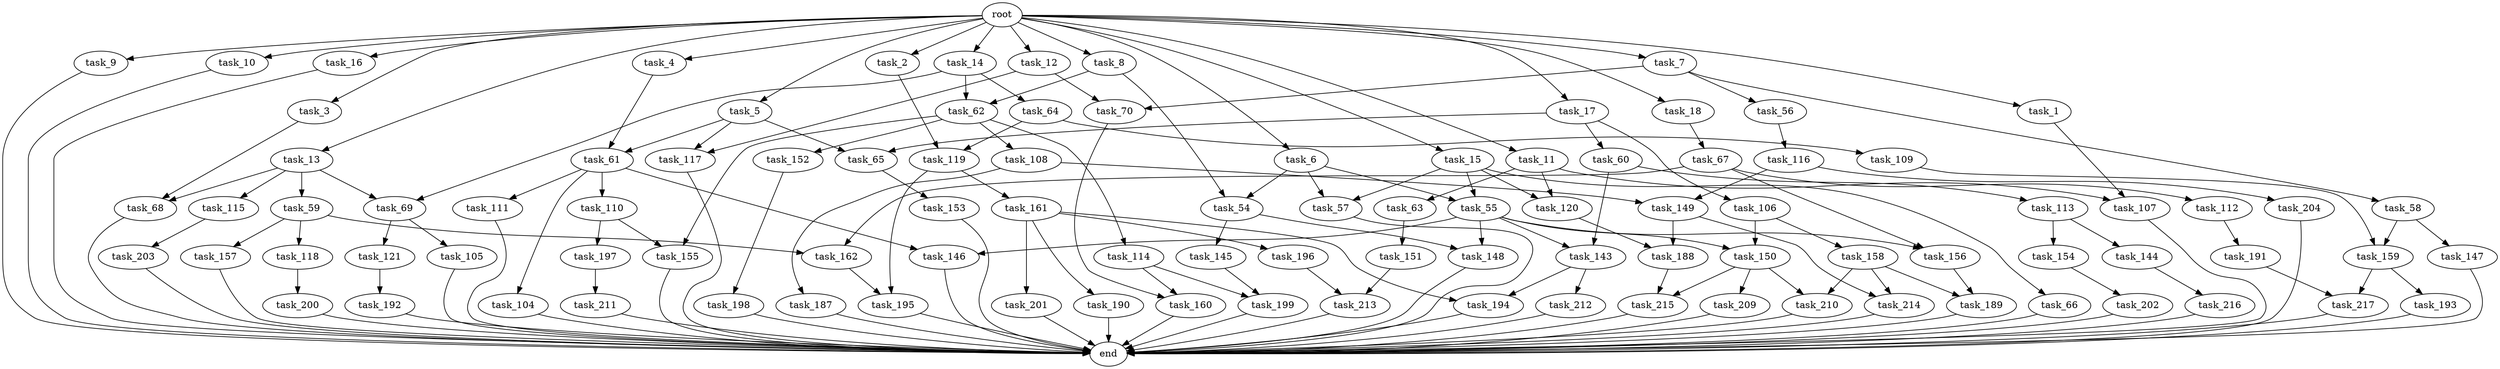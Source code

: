 digraph G {
  root [size="0.000000"];
  task_1 [size="10.240000"];
  task_2 [size="10.240000"];
  task_3 [size="10.240000"];
  task_4 [size="10.240000"];
  task_5 [size="10.240000"];
  task_6 [size="10.240000"];
  task_7 [size="10.240000"];
  task_8 [size="10.240000"];
  task_9 [size="10.240000"];
  task_10 [size="10.240000"];
  task_11 [size="10.240000"];
  task_12 [size="10.240000"];
  task_13 [size="10.240000"];
  task_14 [size="10.240000"];
  task_15 [size="10.240000"];
  task_16 [size="10.240000"];
  task_17 [size="10.240000"];
  task_18 [size="10.240000"];
  task_54 [size="5239860101.120000"];
  task_55 [size="5239860101.120000"];
  task_56 [size="4209067950.080000"];
  task_57 [size="5239860101.120000"];
  task_58 [size="4209067950.080000"];
  task_59 [size="8589934592.000000"];
  task_60 [size="2147483648.000000"];
  task_61 [size="9105330667.520000"];
  task_62 [size="2920577761.280000"];
  task_63 [size="8589934592.000000"];
  task_64 [size="773094113.280000"];
  task_65 [size="9105330667.520000"];
  task_66 [size="2147483648.000000"];
  task_67 [size="1374389534.720000"];
  task_68 [size="9363028705.280001"];
  task_69 [size="9363028705.280001"];
  task_70 [size="5583457484.800000"];
  task_104 [size="773094113.280000"];
  task_105 [size="2147483648.000000"];
  task_106 [size="2147483648.000000"];
  task_107 [size="10737418240.000000"];
  task_108 [size="5497558138.880000"];
  task_109 [size="1374389534.720000"];
  task_110 [size="773094113.280000"];
  task_111 [size="773094113.280000"];
  task_112 [size="343597383.680000"];
  task_113 [size="343597383.680000"];
  task_114 [size="5497558138.880000"];
  task_115 [size="8589934592.000000"];
  task_116 [size="773094113.280000"];
  task_117 [size="8332236554.240000"];
  task_118 [size="773094113.280000"];
  task_119 [size="1717986918.400000"];
  task_120 [size="10737418240.000000"];
  task_121 [size="2147483648.000000"];
  task_143 [size="687194767.360000"];
  task_144 [size="773094113.280000"];
  task_145 [size="5497558138.880000"];
  task_146 [size="1116691496.960000"];
  task_147 [size="773094113.280000"];
  task_148 [size="5841155522.560000"];
  task_149 [size="9105330667.520000"];
  task_150 [size="687194767.360000"];
  task_151 [size="1374389534.720000"];
  task_152 [size="5497558138.880000"];
  task_153 [size="6957847019.520000"];
  task_154 [size="773094113.280000"];
  task_155 [size="14087492730.880001"];
  task_156 [size="687194767.360000"];
  task_157 [size="773094113.280000"];
  task_158 [size="343597383.680000"];
  task_159 [size="9363028705.280001"];
  task_160 [size="2920577761.280000"];
  task_161 [size="343597383.680000"];
  task_162 [size="1116691496.960000"];
  task_187 [size="2147483648.000000"];
  task_188 [size="8418135900.160000"];
  task_189 [size="1116691496.960000"];
  task_190 [size="5497558138.880000"];
  task_191 [size="343597383.680000"];
  task_192 [size="8589934592.000000"];
  task_193 [size="1374389534.720000"];
  task_194 [size="7645041786.880000"];
  task_195 [size="2491081031.680000"];
  task_196 [size="5497558138.880000"];
  task_197 [size="8589934592.000000"];
  task_198 [size="3092376453.120000"];
  task_199 [size="2920577761.280000"];
  task_200 [size="773094113.280000"];
  task_201 [size="5497558138.880000"];
  task_202 [size="5497558138.880000"];
  task_203 [size="8589934592.000000"];
  task_204 [size="6957847019.520000"];
  task_209 [size="6957847019.520000"];
  task_210 [size="7301444403.200000"];
  task_211 [size="3092376453.120000"];
  task_212 [size="2147483648.000000"];
  task_213 [size="9706626088.960001"];
  task_214 [size="4552665333.760000"];
  task_215 [size="10050223472.639999"];
  task_216 [size="2147483648.000000"];
  task_217 [size="3521873182.720000"];
  end [size="0.000000"];

  root -> task_1 [size="1.000000"];
  root -> task_2 [size="1.000000"];
  root -> task_3 [size="1.000000"];
  root -> task_4 [size="1.000000"];
  root -> task_5 [size="1.000000"];
  root -> task_6 [size="1.000000"];
  root -> task_7 [size="1.000000"];
  root -> task_8 [size="1.000000"];
  root -> task_9 [size="1.000000"];
  root -> task_10 [size="1.000000"];
  root -> task_11 [size="1.000000"];
  root -> task_12 [size="1.000000"];
  root -> task_13 [size="1.000000"];
  root -> task_14 [size="1.000000"];
  root -> task_15 [size="1.000000"];
  root -> task_16 [size="1.000000"];
  root -> task_17 [size="1.000000"];
  root -> task_18 [size="1.000000"];
  task_1 -> task_107 [size="209715200.000000"];
  task_2 -> task_119 [size="33554432.000000"];
  task_3 -> task_68 [size="75497472.000000"];
  task_4 -> task_61 [size="209715200.000000"];
  task_5 -> task_61 [size="679477248.000000"];
  task_5 -> task_65 [size="679477248.000000"];
  task_5 -> task_117 [size="679477248.000000"];
  task_6 -> task_54 [size="301989888.000000"];
  task_6 -> task_55 [size="301989888.000000"];
  task_6 -> task_57 [size="301989888.000000"];
  task_7 -> task_56 [size="411041792.000000"];
  task_7 -> task_58 [size="411041792.000000"];
  task_7 -> task_70 [size="411041792.000000"];
  task_8 -> task_54 [size="209715200.000000"];
  task_8 -> task_62 [size="209715200.000000"];
  task_9 -> end [size="1.000000"];
  task_10 -> end [size="1.000000"];
  task_11 -> task_63 [size="838860800.000000"];
  task_11 -> task_107 [size="838860800.000000"];
  task_11 -> task_120 [size="838860800.000000"];
  task_12 -> task_70 [size="134217728.000000"];
  task_12 -> task_117 [size="134217728.000000"];
  task_13 -> task_59 [size="838860800.000000"];
  task_13 -> task_68 [size="838860800.000000"];
  task_13 -> task_69 [size="838860800.000000"];
  task_13 -> task_115 [size="838860800.000000"];
  task_14 -> task_62 [size="75497472.000000"];
  task_14 -> task_64 [size="75497472.000000"];
  task_14 -> task_69 [size="75497472.000000"];
  task_15 -> task_55 [size="209715200.000000"];
  task_15 -> task_57 [size="209715200.000000"];
  task_15 -> task_66 [size="209715200.000000"];
  task_15 -> task_120 [size="209715200.000000"];
  task_16 -> end [size="1.000000"];
  task_17 -> task_60 [size="209715200.000000"];
  task_17 -> task_65 [size="209715200.000000"];
  task_17 -> task_106 [size="209715200.000000"];
  task_18 -> task_67 [size="134217728.000000"];
  task_54 -> task_145 [size="536870912.000000"];
  task_54 -> task_148 [size="536870912.000000"];
  task_55 -> task_143 [size="33554432.000000"];
  task_55 -> task_146 [size="33554432.000000"];
  task_55 -> task_148 [size="33554432.000000"];
  task_55 -> task_150 [size="33554432.000000"];
  task_55 -> task_156 [size="33554432.000000"];
  task_56 -> task_116 [size="75497472.000000"];
  task_57 -> end [size="1.000000"];
  task_58 -> task_147 [size="75497472.000000"];
  task_58 -> task_159 [size="75497472.000000"];
  task_59 -> task_118 [size="75497472.000000"];
  task_59 -> task_157 [size="75497472.000000"];
  task_59 -> task_162 [size="75497472.000000"];
  task_60 -> task_113 [size="33554432.000000"];
  task_60 -> task_143 [size="33554432.000000"];
  task_61 -> task_104 [size="75497472.000000"];
  task_61 -> task_110 [size="75497472.000000"];
  task_61 -> task_111 [size="75497472.000000"];
  task_61 -> task_146 [size="75497472.000000"];
  task_62 -> task_108 [size="536870912.000000"];
  task_62 -> task_114 [size="536870912.000000"];
  task_62 -> task_152 [size="536870912.000000"];
  task_62 -> task_155 [size="536870912.000000"];
  task_63 -> task_151 [size="134217728.000000"];
  task_64 -> task_109 [size="134217728.000000"];
  task_64 -> task_119 [size="134217728.000000"];
  task_65 -> task_153 [size="679477248.000000"];
  task_66 -> end [size="1.000000"];
  task_67 -> task_112 [size="33554432.000000"];
  task_67 -> task_156 [size="33554432.000000"];
  task_67 -> task_162 [size="33554432.000000"];
  task_68 -> end [size="1.000000"];
  task_69 -> task_105 [size="209715200.000000"];
  task_69 -> task_121 [size="209715200.000000"];
  task_70 -> task_160 [size="75497472.000000"];
  task_104 -> end [size="1.000000"];
  task_105 -> end [size="1.000000"];
  task_106 -> task_150 [size="33554432.000000"];
  task_106 -> task_158 [size="33554432.000000"];
  task_107 -> end [size="1.000000"];
  task_108 -> task_149 [size="209715200.000000"];
  task_108 -> task_187 [size="209715200.000000"];
  task_109 -> task_159 [size="838860800.000000"];
  task_110 -> task_155 [size="838860800.000000"];
  task_110 -> task_197 [size="838860800.000000"];
  task_111 -> end [size="1.000000"];
  task_112 -> task_191 [size="33554432.000000"];
  task_113 -> task_144 [size="75497472.000000"];
  task_113 -> task_154 [size="75497472.000000"];
  task_114 -> task_160 [size="209715200.000000"];
  task_114 -> task_199 [size="209715200.000000"];
  task_115 -> task_203 [size="838860800.000000"];
  task_116 -> task_149 [size="679477248.000000"];
  task_116 -> task_204 [size="679477248.000000"];
  task_117 -> end [size="1.000000"];
  task_118 -> task_200 [size="75497472.000000"];
  task_119 -> task_161 [size="33554432.000000"];
  task_119 -> task_195 [size="33554432.000000"];
  task_120 -> task_188 [size="411041792.000000"];
  task_121 -> task_192 [size="838860800.000000"];
  task_143 -> task_194 [size="209715200.000000"];
  task_143 -> task_212 [size="209715200.000000"];
  task_144 -> task_216 [size="209715200.000000"];
  task_145 -> task_199 [size="75497472.000000"];
  task_146 -> end [size="1.000000"];
  task_147 -> end [size="1.000000"];
  task_148 -> end [size="1.000000"];
  task_149 -> task_188 [size="411041792.000000"];
  task_149 -> task_214 [size="411041792.000000"];
  task_150 -> task_209 [size="679477248.000000"];
  task_150 -> task_210 [size="679477248.000000"];
  task_150 -> task_215 [size="679477248.000000"];
  task_151 -> task_213 [size="536870912.000000"];
  task_152 -> task_198 [size="301989888.000000"];
  task_153 -> end [size="1.000000"];
  task_154 -> task_202 [size="536870912.000000"];
  task_155 -> end [size="1.000000"];
  task_156 -> task_189 [size="75497472.000000"];
  task_157 -> end [size="1.000000"];
  task_158 -> task_189 [size="33554432.000000"];
  task_158 -> task_210 [size="33554432.000000"];
  task_158 -> task_214 [size="33554432.000000"];
  task_159 -> task_193 [size="134217728.000000"];
  task_159 -> task_217 [size="134217728.000000"];
  task_160 -> end [size="1.000000"];
  task_161 -> task_190 [size="536870912.000000"];
  task_161 -> task_194 [size="536870912.000000"];
  task_161 -> task_196 [size="536870912.000000"];
  task_161 -> task_201 [size="536870912.000000"];
  task_162 -> task_195 [size="209715200.000000"];
  task_187 -> end [size="1.000000"];
  task_188 -> task_215 [size="301989888.000000"];
  task_189 -> end [size="1.000000"];
  task_190 -> end [size="1.000000"];
  task_191 -> task_217 [size="209715200.000000"];
  task_192 -> end [size="1.000000"];
  task_193 -> end [size="1.000000"];
  task_194 -> end [size="1.000000"];
  task_195 -> end [size="1.000000"];
  task_196 -> task_213 [size="411041792.000000"];
  task_197 -> task_211 [size="301989888.000000"];
  task_198 -> end [size="1.000000"];
  task_199 -> end [size="1.000000"];
  task_200 -> end [size="1.000000"];
  task_201 -> end [size="1.000000"];
  task_202 -> end [size="1.000000"];
  task_203 -> end [size="1.000000"];
  task_204 -> end [size="1.000000"];
  task_209 -> end [size="1.000000"];
  task_210 -> end [size="1.000000"];
  task_211 -> end [size="1.000000"];
  task_212 -> end [size="1.000000"];
  task_213 -> end [size="1.000000"];
  task_214 -> end [size="1.000000"];
  task_215 -> end [size="1.000000"];
  task_216 -> end [size="1.000000"];
  task_217 -> end [size="1.000000"];
}
